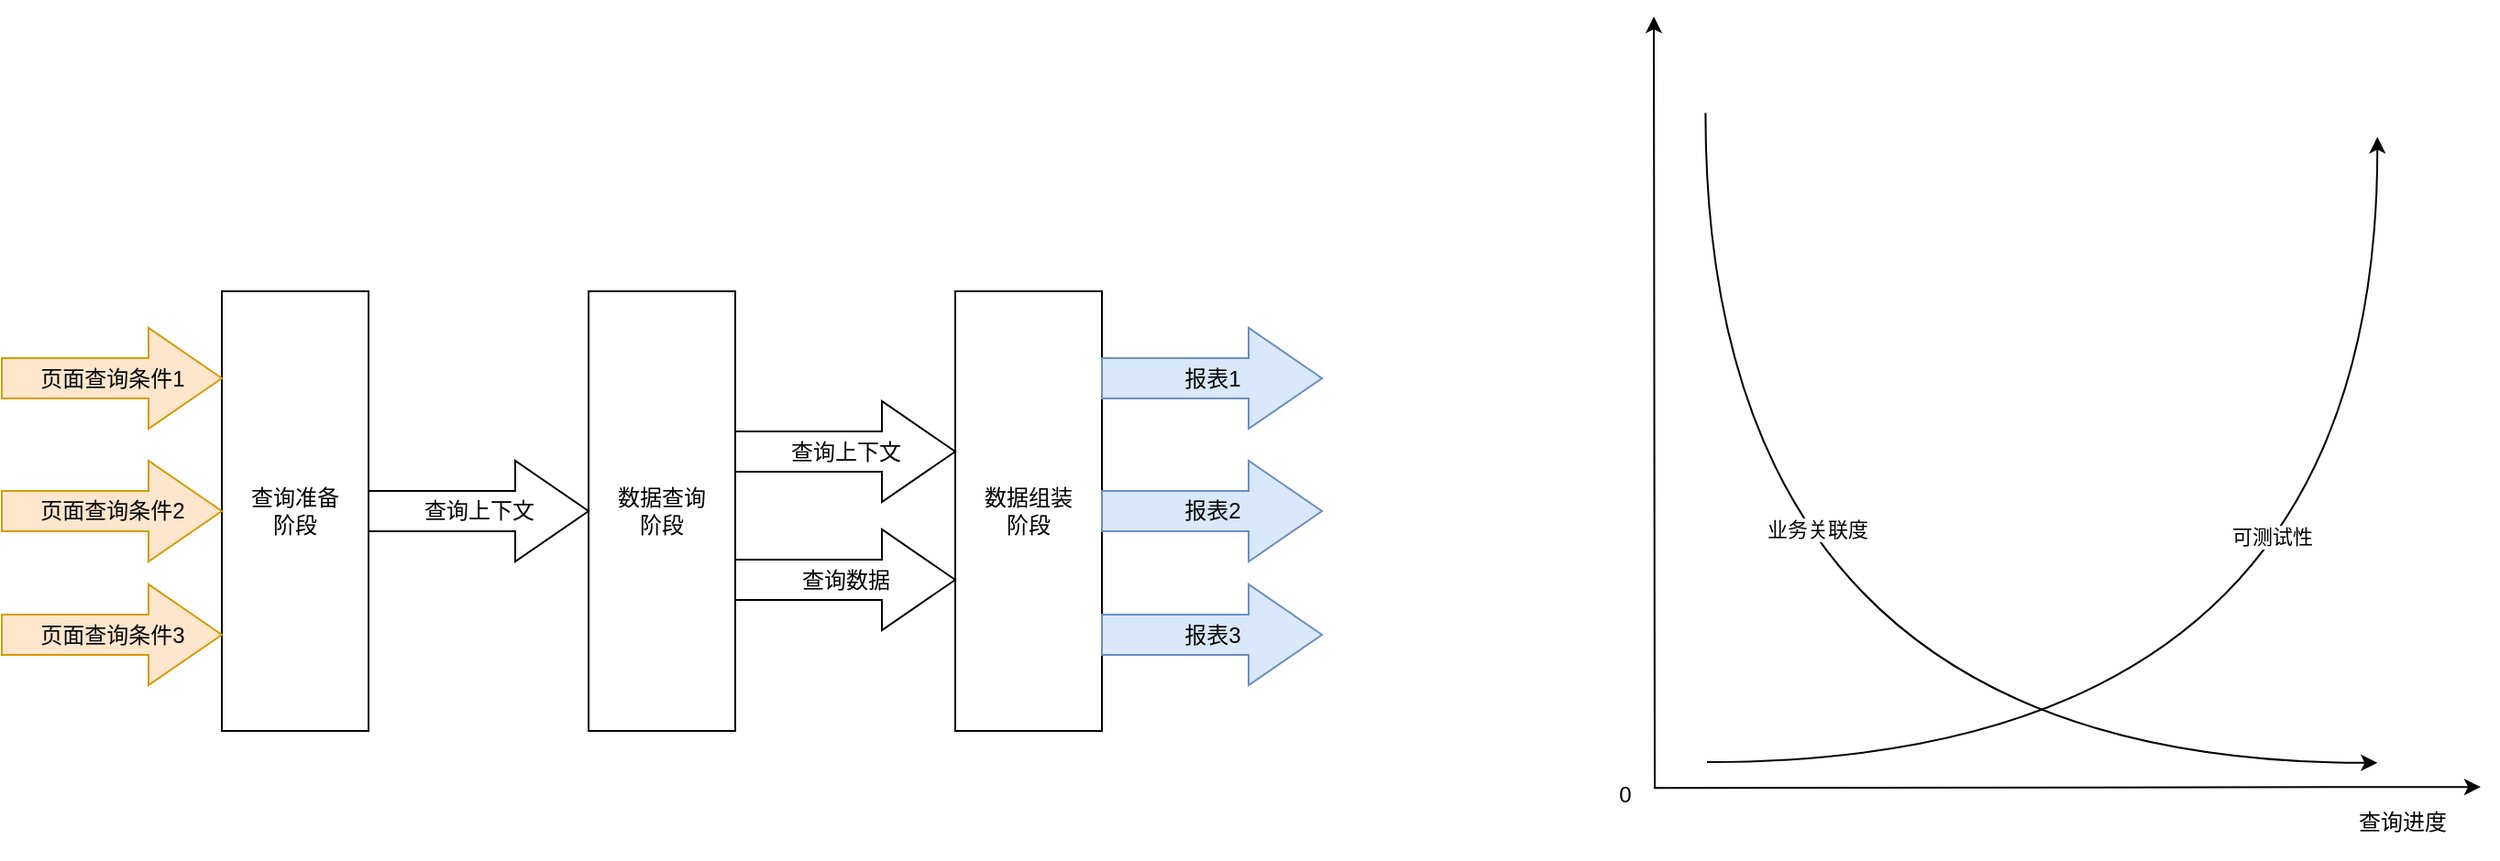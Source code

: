 <mxfile version="22.1.9" type="github">
  <diagram name="Page-1" id="nWR7mEP1w_h45t-jmfyz">
    <mxGraphModel dx="2074" dy="1187" grid="1" gridSize="10" guides="1" tooltips="1" connect="1" arrows="1" fold="1" page="1" pageScale="1" pageWidth="2000" pageHeight="2000" math="0" shadow="0">
      <root>
        <mxCell id="0" />
        <mxCell id="1" parent="0" />
        <mxCell id="BXYyC4Ut1wMrmTJyeqbY-1" value="查询准备&lt;br&gt;阶段" style="rounded=0;whiteSpace=wrap;html=1;" vertex="1" parent="1">
          <mxGeometry x="480" y="330" width="80" height="240" as="geometry" />
        </mxCell>
        <mxCell id="BXYyC4Ut1wMrmTJyeqbY-2" value="数据查询&lt;br&gt;阶段" style="rounded=0;whiteSpace=wrap;html=1;" vertex="1" parent="1">
          <mxGeometry x="680" y="330" width="80" height="240" as="geometry" />
        </mxCell>
        <mxCell id="BXYyC4Ut1wMrmTJyeqbY-3" value="数据组装&lt;br&gt;阶段" style="rounded=0;whiteSpace=wrap;html=1;" vertex="1" parent="1">
          <mxGeometry x="880" y="330" width="80" height="240" as="geometry" />
        </mxCell>
        <mxCell id="BXYyC4Ut1wMrmTJyeqbY-16" value="页面查询条件2" style="html=1;shadow=0;dashed=0;align=center;verticalAlign=middle;shape=mxgraph.arrows2.arrow;dy=0.6;dx=40;notch=0;fillColor=#ffe6cc;strokeColor=#d79b00;" vertex="1" parent="1">
          <mxGeometry x="360" y="422.5" width="120" height="55" as="geometry" />
        </mxCell>
        <mxCell id="BXYyC4Ut1wMrmTJyeqbY-17" value="页面查询条件3" style="html=1;shadow=0;dashed=0;align=center;verticalAlign=middle;shape=mxgraph.arrows2.arrow;dy=0.6;dx=40;notch=0;fillColor=#ffe6cc;strokeColor=#d79b00;" vertex="1" parent="1">
          <mxGeometry x="360" y="490" width="120" height="55" as="geometry" />
        </mxCell>
        <mxCell id="BXYyC4Ut1wMrmTJyeqbY-18" value="页面查询条件1" style="html=1;shadow=0;dashed=0;align=center;verticalAlign=middle;shape=mxgraph.arrows2.arrow;dy=0.6;dx=40;notch=0;fillColor=#ffe6cc;strokeColor=#d79b00;" vertex="1" parent="1">
          <mxGeometry x="360" y="350" width="120" height="55" as="geometry" />
        </mxCell>
        <mxCell id="BXYyC4Ut1wMrmTJyeqbY-19" value="查询上下文" style="html=1;shadow=0;dashed=0;align=center;verticalAlign=middle;shape=mxgraph.arrows2.arrow;dy=0.6;dx=40;notch=0;" vertex="1" parent="1">
          <mxGeometry x="560" y="422.5" width="120" height="55" as="geometry" />
        </mxCell>
        <mxCell id="BXYyC4Ut1wMrmTJyeqbY-20" value="查询上下文" style="html=1;shadow=0;dashed=0;align=center;verticalAlign=middle;shape=mxgraph.arrows2.arrow;dy=0.6;dx=40;notch=0;" vertex="1" parent="1">
          <mxGeometry x="760" y="390" width="120" height="55" as="geometry" />
        </mxCell>
        <mxCell id="BXYyC4Ut1wMrmTJyeqbY-21" value="查询数据" style="html=1;shadow=0;dashed=0;align=center;verticalAlign=middle;shape=mxgraph.arrows2.arrow;dy=0.6;dx=40;notch=0;" vertex="1" parent="1">
          <mxGeometry x="760" y="460" width="120" height="55" as="geometry" />
        </mxCell>
        <mxCell id="BXYyC4Ut1wMrmTJyeqbY-22" value="报表2" style="html=1;shadow=0;dashed=0;align=center;verticalAlign=middle;shape=mxgraph.arrows2.arrow;dy=0.6;dx=40;notch=0;fillColor=#dae8fc;strokeColor=#6c8ebf;" vertex="1" parent="1">
          <mxGeometry x="960" y="422.5" width="120" height="55" as="geometry" />
        </mxCell>
        <mxCell id="BXYyC4Ut1wMrmTJyeqbY-23" value="报表1" style="html=1;shadow=0;dashed=0;align=center;verticalAlign=middle;shape=mxgraph.arrows2.arrow;dy=0.6;dx=40;notch=0;fillColor=#dae8fc;strokeColor=#6c8ebf;" vertex="1" parent="1">
          <mxGeometry x="960" y="350" width="120" height="55" as="geometry" />
        </mxCell>
        <mxCell id="BXYyC4Ut1wMrmTJyeqbY-24" value="报表3" style="html=1;shadow=0;dashed=0;align=center;verticalAlign=middle;shape=mxgraph.arrows2.arrow;dy=0.6;dx=40;notch=0;fillColor=#dae8fc;strokeColor=#6c8ebf;" vertex="1" parent="1">
          <mxGeometry x="960" y="490" width="120" height="55" as="geometry" />
        </mxCell>
        <mxCell id="BXYyC4Ut1wMrmTJyeqbY-39" value="" style="group" vertex="1" connectable="0" parent="1">
          <mxGeometry x="1230" y="180" width="482" height="460" as="geometry" />
        </mxCell>
        <mxCell id="BXYyC4Ut1wMrmTJyeqbY-8" value="" style="curved=1;endArrow=classic;html=1;rounded=0;edgeStyle=orthogonalEdgeStyle;endFill=1;" edge="1" parent="BXYyC4Ut1wMrmTJyeqbY-39">
          <mxGeometry width="50" height="50" relative="1" as="geometry">
            <mxPoint x="59.193" y="52.571" as="sourcePoint" />
            <mxPoint x="425.626" y="407.429" as="targetPoint" />
            <Array as="points">
              <mxPoint x="59.193" y="407.429" />
            </Array>
          </mxGeometry>
        </mxCell>
        <mxCell id="BXYyC4Ut1wMrmTJyeqbY-35" value="业务关联度" style="edgeLabel;html=1;align=center;verticalAlign=middle;resizable=0;points=[];" vertex="1" connectable="0" parent="BXYyC4Ut1wMrmTJyeqbY-8">
          <mxGeometry x="-0.37" y="38" relative="1" as="geometry">
            <mxPoint x="23" as="offset" />
          </mxGeometry>
        </mxCell>
        <mxCell id="BXYyC4Ut1wMrmTJyeqbY-10" value="" style="endArrow=classic;startArrow=classic;html=1;rounded=0;edgeStyle=orthogonalEdgeStyle;" edge="1" parent="BXYyC4Ut1wMrmTJyeqbY-39">
          <mxGeometry width="50" height="50" relative="1" as="geometry">
            <mxPoint x="482.0" y="420.571" as="sourcePoint" />
            <mxPoint x="31.006" as="targetPoint" />
          </mxGeometry>
        </mxCell>
        <mxCell id="BXYyC4Ut1wMrmTJyeqbY-11" value="查询进度" style="text;html=1;strokeColor=none;fillColor=none;align=center;verticalAlign=middle;whiteSpace=wrap;rounded=0;" vertex="1" parent="BXYyC4Ut1wMrmTJyeqbY-39">
          <mxGeometry x="397.439" y="420.571" width="84.561" height="39.429" as="geometry" />
        </mxCell>
        <mxCell id="BXYyC4Ut1wMrmTJyeqbY-30" value="0" style="text;html=1;align=center;verticalAlign=middle;resizable=0;points=[];autosize=1;strokeColor=none;fillColor=none;" vertex="1" parent="BXYyC4Ut1wMrmTJyeqbY-39">
          <mxGeometry y="410.057" width="30" height="30" as="geometry" />
        </mxCell>
        <mxCell id="BXYyC4Ut1wMrmTJyeqbY-34" value="" style="curved=1;endArrow=classic;html=1;rounded=0;edgeStyle=orthogonalEdgeStyle;" edge="1" parent="BXYyC4Ut1wMrmTJyeqbY-39">
          <mxGeometry width="50" height="50" relative="1" as="geometry">
            <mxPoint x="60" y="407" as="sourcePoint" />
            <mxPoint x="425.626" y="65.714" as="targetPoint" />
            <Array as="points">
              <mxPoint x="425.626" y="407.429" />
            </Array>
          </mxGeometry>
        </mxCell>
        <mxCell id="BXYyC4Ut1wMrmTJyeqbY-40" value="可测试性" style="edgeLabel;html=1;align=center;verticalAlign=middle;resizable=0;points=[];" vertex="1" connectable="0" parent="BXYyC4Ut1wMrmTJyeqbY-34">
          <mxGeometry x="0.382" y="58" relative="1" as="geometry">
            <mxPoint as="offset" />
          </mxGeometry>
        </mxCell>
      </root>
    </mxGraphModel>
  </diagram>
</mxfile>
